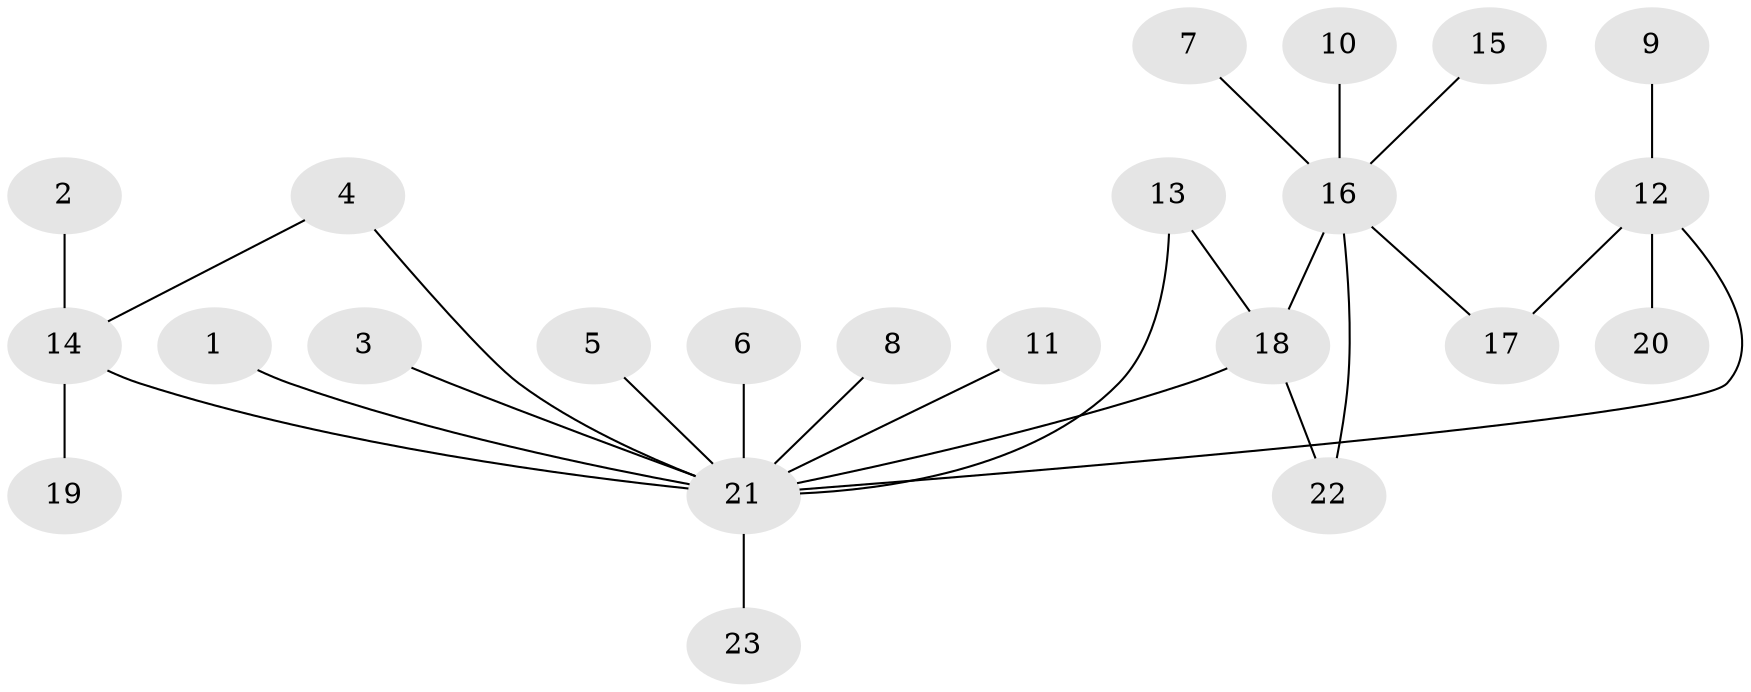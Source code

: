 // original degree distribution, {8: 0.04411764705882353, 17: 0.014705882352941176, 1: 0.6470588235294118, 2: 0.14705882352941177, 4: 0.04411764705882353, 11: 0.014705882352941176, 3: 0.08823529411764706}
// Generated by graph-tools (version 1.1) at 2025/36/03/04/25 23:36:54]
// undirected, 23 vertices, 26 edges
graph export_dot {
  node [color=gray90,style=filled];
  1;
  2;
  3;
  4;
  5;
  6;
  7;
  8;
  9;
  10;
  11;
  12;
  13;
  14;
  15;
  16;
  17;
  18;
  19;
  20;
  21;
  22;
  23;
  1 -- 21 [weight=1.0];
  2 -- 14 [weight=1.0];
  3 -- 21 [weight=1.0];
  4 -- 14 [weight=1.0];
  4 -- 21 [weight=1.0];
  5 -- 21 [weight=1.0];
  6 -- 21 [weight=1.0];
  7 -- 16 [weight=1.0];
  8 -- 21 [weight=1.0];
  9 -- 12 [weight=1.0];
  10 -- 16 [weight=1.0];
  11 -- 21 [weight=1.0];
  12 -- 17 [weight=1.0];
  12 -- 20 [weight=1.0];
  12 -- 21 [weight=1.0];
  13 -- 18 [weight=1.0];
  13 -- 21 [weight=1.0];
  14 -- 19 [weight=1.0];
  14 -- 21 [weight=1.0];
  15 -- 16 [weight=1.0];
  16 -- 17 [weight=1.0];
  16 -- 18 [weight=2.0];
  16 -- 22 [weight=1.0];
  18 -- 21 [weight=1.0];
  18 -- 22 [weight=1.0];
  21 -- 23 [weight=1.0];
}
